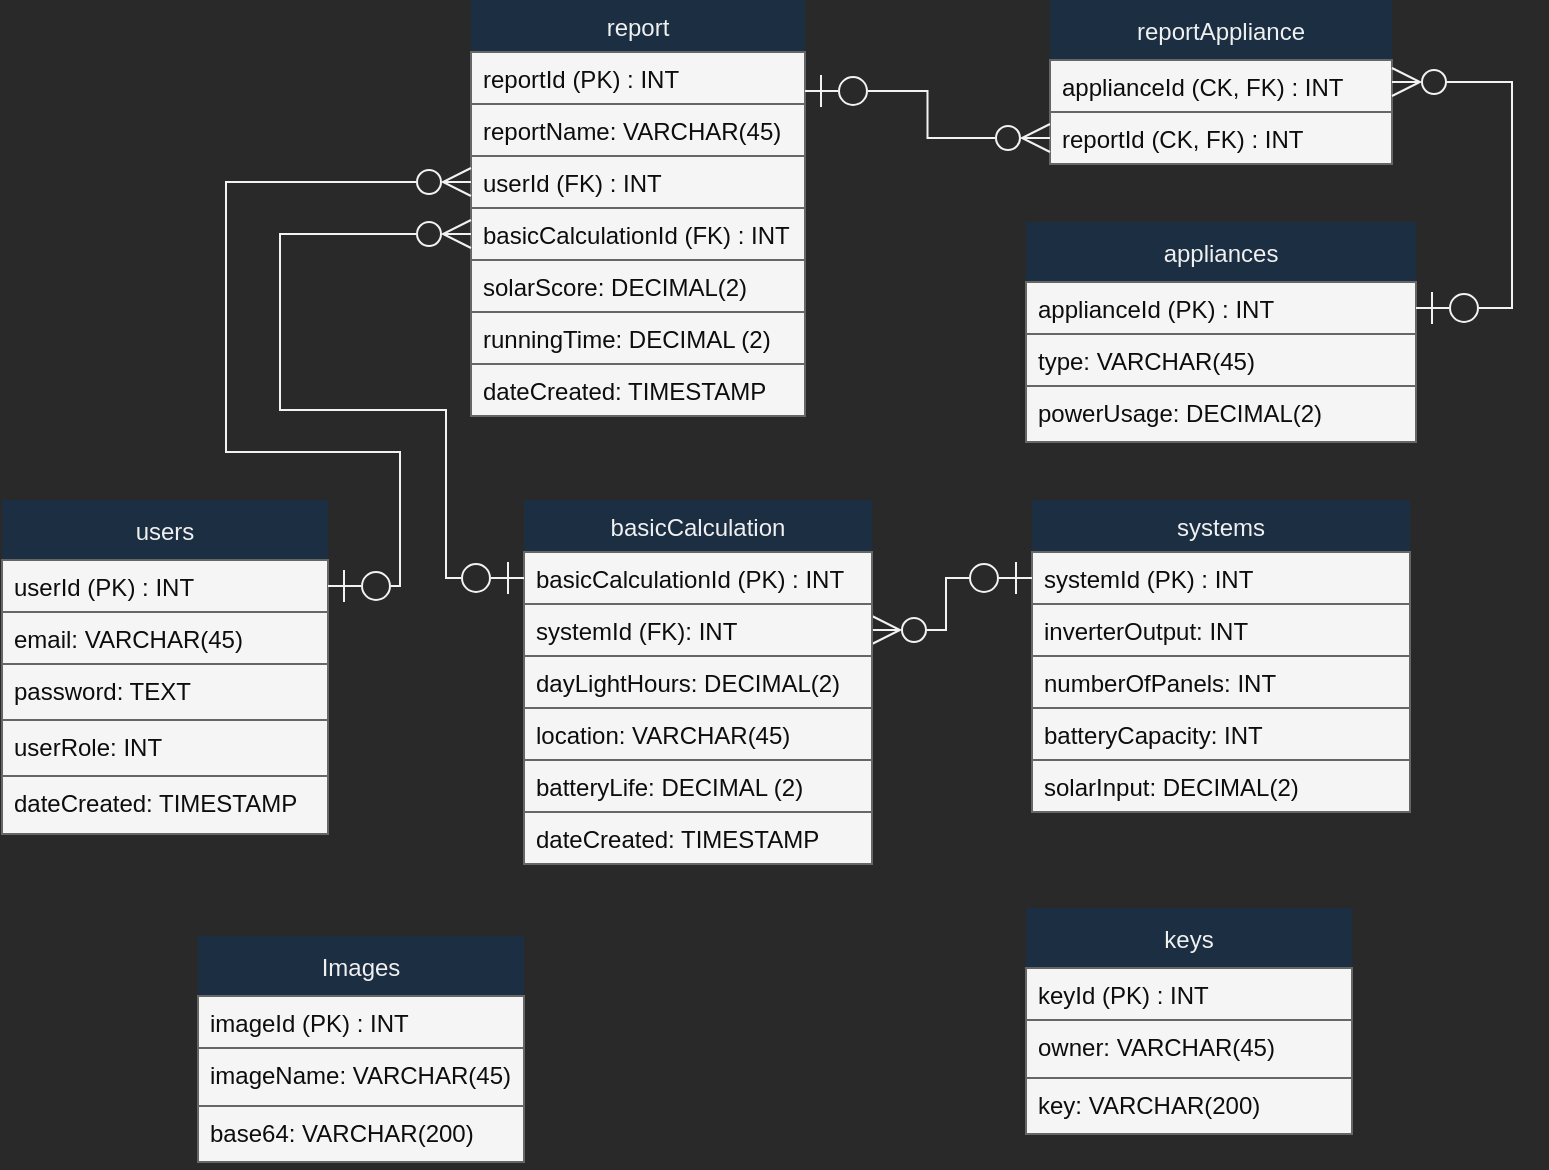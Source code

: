 <mxfile>
    <diagram id="t39LJJXt5e7Rwhi7-xqu" name="Page-1">
        <mxGraphModel dx="1097" dy="792" grid="0" gridSize="10" guides="1" tooltips="1" connect="1" arrows="1" fold="1" page="1" pageScale="1" pageWidth="850" pageHeight="1100" background="#292929" math="0" shadow="0">
            <root>
                <mxCell id="0"/>
                <mxCell id="1" parent="0"/>
                <object label="users" userRole="int" id="2">
                    <mxCell style="swimlane;fontStyle=0;childLayout=stackLayout;horizontal=1;startSize=30;fillColor=#1B2E42;horizontalStack=0;resizeParent=1;resizeParentMax=0;resizeLast=0;collapsible=1;marginBottom=0;gradientColor=none;strokeColor=none;rounded=0;fontColor=#F0F0F0;" parent="1" vertex="1">
                        <mxGeometry x="37" y="276" width="163" height="167" as="geometry">
                            <mxRectangle x="118" y="364" width="64" height="30" as="alternateBounds"/>
                        </mxGeometry>
                    </mxCell>
                </object>
                <mxCell id="3" value="userId (PK) : INT" style="text;strokeColor=#666666;fillColor=#f5f5f5;align=left;verticalAlign=top;spacingLeft=4;spacingRight=4;overflow=hidden;rotatable=0;points=[[0,0.5],[1,0.5]];portConstraint=eastwest;gradientColor=none;fontColor=#0d0d0d;rounded=0;" parent="2" vertex="1">
                    <mxGeometry y="30" width="163" height="26" as="geometry"/>
                </mxCell>
                <mxCell id="4" value="email: VARCHAR(45)" style="text;strokeColor=#666666;fillColor=#f5f5f5;align=left;verticalAlign=top;spacingLeft=4;spacingRight=4;overflow=hidden;rotatable=0;points=[[0,0.5],[1,0.5]];portConstraint=eastwest;gradientColor=none;fontColor=#0d0d0d;rounded=0;" parent="2" vertex="1">
                    <mxGeometry y="56" width="163" height="26" as="geometry"/>
                </mxCell>
                <mxCell id="5" value="password: TEXT" style="text;strokeColor=#666666;fillColor=#f5f5f5;align=left;verticalAlign=top;spacingLeft=4;spacingRight=4;overflow=hidden;rotatable=0;points=[[0,0.5],[1,0.5]];portConstraint=eastwest;gradientColor=none;fontColor=#0d0d0d;rounded=0;" parent="2" vertex="1">
                    <mxGeometry y="82" width="163" height="28" as="geometry"/>
                </mxCell>
                <mxCell id="69" value="userRole: INT" style="text;strokeColor=#666666;fillColor=#f5f5f5;align=left;verticalAlign=top;spacingLeft=4;spacingRight=4;overflow=hidden;rotatable=0;points=[[0,0.5],[1,0.5]];portConstraint=eastwest;gradientColor=none;fontColor=#0d0d0d;rounded=0;" vertex="1" parent="2">
                    <mxGeometry y="110" width="163" height="28" as="geometry"/>
                </mxCell>
                <mxCell id="6" value="dateCreated: TIMESTAMP" style="text;strokeColor=#666666;fillColor=#f5f5f5;align=left;verticalAlign=top;spacingLeft=4;spacingRight=4;overflow=hidden;rotatable=0;points=[[0,0.5],[1,0.5]];portConstraint=eastwest;gradientColor=none;fontColor=#0d0d0d;rounded=0;" parent="2" vertex="1">
                    <mxGeometry y="138" width="163" height="29" as="geometry"/>
                </mxCell>
                <mxCell id="7" value="systems" style="swimlane;fontStyle=0;childLayout=stackLayout;horizontal=1;startSize=26;fillColor=#1B2E42;horizontalStack=0;resizeParent=1;resizeParentMax=0;resizeLast=0;collapsible=1;marginBottom=0;gradientColor=none;strokeColor=none;rounded=0;fontColor=#F0F0F0;" parent="1" vertex="1">
                    <mxGeometry x="552" y="276" width="189" height="156" as="geometry"/>
                </mxCell>
                <mxCell id="8" value="systemId (PK) : INT" style="text;strokeColor=#666666;fillColor=#f5f5f5;align=left;verticalAlign=top;spacingLeft=4;spacingRight=4;overflow=hidden;rotatable=0;points=[[0,0.5],[1,0.5]];portConstraint=eastwest;gradientColor=none;fontColor=#0d0d0d;rounded=0;" parent="7" vertex="1">
                    <mxGeometry y="26" width="189" height="26" as="geometry"/>
                </mxCell>
                <mxCell id="10" value="inverterOutput: INT" style="text;strokeColor=#666666;fillColor=#f5f5f5;align=left;verticalAlign=top;spacingLeft=4;spacingRight=4;overflow=hidden;rotatable=0;points=[[0,0.5],[1,0.5]];portConstraint=eastwest;gradientColor=none;fontColor=#0d0d0d;rounded=0;" parent="7" vertex="1">
                    <mxGeometry y="52" width="189" height="26" as="geometry"/>
                </mxCell>
                <mxCell id="11" value="numberOfPanels: INT" style="text;strokeColor=#666666;fillColor=#f5f5f5;align=left;verticalAlign=top;spacingLeft=4;spacingRight=4;overflow=hidden;rotatable=0;points=[[0,0.5],[1,0.5]];portConstraint=eastwest;gradientColor=none;fontColor=#0d0d0d;rounded=0;" parent="7" vertex="1">
                    <mxGeometry y="78" width="189" height="26" as="geometry"/>
                </mxCell>
                <mxCell id="54" value="batteryCapacity: INT" style="text;strokeColor=#666666;fillColor=#f5f5f5;align=left;verticalAlign=top;spacingLeft=4;spacingRight=4;overflow=hidden;rotatable=0;points=[[0,0.5],[1,0.5]];portConstraint=eastwest;gradientColor=none;fontColor=#0d0d0d;rounded=0;" parent="7" vertex="1">
                    <mxGeometry y="104" width="189" height="26" as="geometry"/>
                </mxCell>
                <mxCell id="13" value="solarInput: DECIMAL(2)" style="text;strokeColor=#666666;fillColor=#f5f5f5;align=left;verticalAlign=top;spacingLeft=4;spacingRight=4;overflow=hidden;rotatable=0;points=[[0,0.5],[1,0.5]];portConstraint=eastwest;gradientColor=none;fontColor=#0d0d0d;rounded=0;" parent="7" vertex="1">
                    <mxGeometry y="130" width="189" height="26" as="geometry"/>
                </mxCell>
                <mxCell id="16" value="report" style="swimlane;fontStyle=0;childLayout=stackLayout;horizontal=1;startSize=26;fillColor=#1B2E42;horizontalStack=0;resizeParent=1;resizeParentMax=0;resizeLast=0;collapsible=1;marginBottom=0;gradientColor=none;strokeColor=none;rounded=0;fontColor=#F0F0F0;" parent="1" vertex="1">
                    <mxGeometry x="271.5" y="26" width="167" height="182" as="geometry"/>
                </mxCell>
                <mxCell id="17" value="reportId (PK) : INT" style="text;strokeColor=#666666;fillColor=#f5f5f5;align=left;verticalAlign=top;spacingLeft=4;spacingRight=4;overflow=hidden;rotatable=0;points=[[0,0.5],[1,0.5]];portConstraint=eastwest;gradientColor=none;fontColor=#0d0d0d;rounded=0;" parent="16" vertex="1">
                    <mxGeometry y="26" width="167" height="26" as="geometry"/>
                </mxCell>
                <mxCell id="24" value="reportName: VARCHAR(45)" style="text;strokeColor=#666666;fillColor=#f5f5f5;align=left;verticalAlign=top;spacingLeft=4;spacingRight=4;overflow=hidden;rotatable=0;points=[[0,0.5],[1,0.5]];portConstraint=eastwest;gradientColor=none;fontColor=#0d0d0d;rounded=0;" parent="16" vertex="1">
                    <mxGeometry y="52" width="167" height="26" as="geometry"/>
                </mxCell>
                <mxCell id="18" value="userId (FK) : INT" style="text;strokeColor=#666666;fillColor=#f5f5f5;align=left;verticalAlign=top;spacingLeft=4;spacingRight=4;overflow=hidden;rotatable=0;points=[[0,0.5],[1,0.5]];portConstraint=eastwest;gradientColor=none;fontColor=#0d0d0d;rounded=0;" parent="16" vertex="1">
                    <mxGeometry y="78" width="167" height="26" as="geometry"/>
                </mxCell>
                <mxCell id="19" value="basicCalculationId (FK) : INT" style="text;strokeColor=#666666;fillColor=#f5f5f5;align=left;verticalAlign=top;spacingLeft=4;spacingRight=4;overflow=hidden;rotatable=0;points=[[0,0.5],[1,0.5]];portConstraint=eastwest;gradientColor=none;fontColor=#0d0d0d;rounded=0;" parent="16" vertex="1">
                    <mxGeometry y="104" width="167" height="26" as="geometry"/>
                </mxCell>
                <mxCell id="20" value="solarScore: DECIMAL(2)" style="text;strokeColor=#666666;fillColor=#f5f5f5;align=left;verticalAlign=top;spacingLeft=4;spacingRight=4;overflow=hidden;rotatable=0;points=[[0,0.5],[1,0.5]];portConstraint=eastwest;gradientColor=none;fontColor=#0d0d0d;rounded=0;" parent="16" vertex="1">
                    <mxGeometry y="130" width="167" height="26" as="geometry"/>
                </mxCell>
                <mxCell id="71" value="runningTime: DECIMAL (2)" style="text;strokeColor=#666666;fillColor=#f5f5f5;align=left;verticalAlign=top;spacingLeft=4;spacingRight=4;overflow=hidden;rotatable=0;points=[[0,0.5],[1,0.5]];portConstraint=eastwest;gradientColor=none;fontColor=#0d0d0d;rounded=0;" vertex="1" parent="16">
                    <mxGeometry y="156" width="167" height="26" as="geometry"/>
                </mxCell>
                <mxCell id="28" value="1" style="endArrow=ERzeroToMany;html=1;endSize=12;startArrow=ERzeroToOne;startSize=14;startFill=0;edgeStyle=orthogonalEdgeStyle;align=left;verticalAlign=bottom;entryX=0;entryY=0.5;entryDx=0;entryDy=0;fillColor=#f5f5f5;gradientColor=#b3b3b3;strokeColor=#f2f2f2;fontColor=#f5f4f4;labelBackgroundColor=none;rounded=0;endFill=0;metaEdit=0;exitX=1;exitY=0.5;exitDx=0;exitDy=0;" parent="1" source="3" target="18" edge="1">
                    <mxGeometry x="-1" y="-19" relative="1" as="geometry">
                        <mxPoint x="248" y="380" as="sourcePoint"/>
                        <mxPoint x="408" y="380" as="targetPoint"/>
                        <mxPoint x="-17" y="-11" as="offset"/>
                        <Array as="points">
                            <mxPoint x="236" y="319"/>
                            <mxPoint x="236" y="252"/>
                            <mxPoint x="149" y="252"/>
                            <mxPoint x="149" y="117"/>
                        </Array>
                    </mxGeometry>
                </mxCell>
                <mxCell id="30" value="1" style="endArrow=ERzeroToMany;html=1;endSize=12;startArrow=ERzeroToOne;startSize=14;startFill=0;edgeStyle=orthogonalEdgeStyle;align=left;verticalAlign=bottom;fillColor=#f5f5f5;gradientColor=#b3b3b3;strokeColor=#f2f2f2;fontColor=#f5f4f4;labelBackgroundColor=none;rounded=0;endFill=0;metaEdit=0;entryX=1;entryY=0.5;entryDx=0;entryDy=0;exitX=0;exitY=0.25;exitDx=0;exitDy=0;" parent="1" source="7" target="52" edge="1">
                    <mxGeometry x="-1" y="30" relative="1" as="geometry">
                        <mxPoint x="268" y="417.0" as="sourcePoint"/>
                        <mxPoint x="378" y="265" as="targetPoint"/>
                        <mxPoint x="6" y="-1" as="offset"/>
                        <Array as="points">
                            <mxPoint x="509" y="315"/>
                            <mxPoint x="509" y="341"/>
                        </Array>
                    </mxGeometry>
                </mxCell>
                <object label="appliances" userRole="int" id="31">
                    <mxCell style="swimlane;fontStyle=0;childLayout=stackLayout;horizontal=1;startSize=30;fillColor=#1B2E42;horizontalStack=0;resizeParent=1;resizeParentMax=0;resizeLast=0;collapsible=1;marginBottom=0;gradientColor=none;strokeColor=none;rounded=0;fontColor=#F0F0F0;" parent="1" vertex="1">
                        <mxGeometry x="549" y="137" width="195" height="110" as="geometry">
                            <mxRectangle x="118" y="364" width="64" height="30" as="alternateBounds"/>
                        </mxGeometry>
                    </mxCell>
                </object>
                <mxCell id="32" value="applianceId (PK) : INT" style="text;strokeColor=#666666;fillColor=#f5f5f5;align=left;verticalAlign=top;spacingLeft=4;spacingRight=4;overflow=hidden;rotatable=0;points=[[0,0.5],[1,0.5]];portConstraint=eastwest;gradientColor=none;fontColor=#0d0d0d;rounded=0;" parent="31" vertex="1">
                    <mxGeometry y="30" width="195" height="26" as="geometry"/>
                </mxCell>
                <mxCell id="33" value="type: VARCHAR(45)" style="text;strokeColor=#666666;fillColor=#f5f5f5;align=left;verticalAlign=top;spacingLeft=4;spacingRight=4;overflow=hidden;rotatable=0;points=[[0,0.5],[1,0.5]];portConstraint=eastwest;gradientColor=none;fontColor=#0d0d0d;rounded=0;" parent="31" vertex="1">
                    <mxGeometry y="56" width="195" height="26" as="geometry"/>
                </mxCell>
                <mxCell id="34" value="powerUsage: DECIMAL(2)" style="text;strokeColor=#666666;fillColor=#f5f5f5;align=left;verticalAlign=top;spacingLeft=4;spacingRight=4;overflow=hidden;rotatable=0;points=[[0,0.5],[1,0.5]];portConstraint=eastwest;gradientColor=none;fontColor=#0d0d0d;rounded=0;" parent="31" vertex="1">
                    <mxGeometry y="82" width="195" height="28" as="geometry"/>
                </mxCell>
                <object label="reportAppliance" userRole="int" id="36">
                    <mxCell style="swimlane;fontStyle=0;childLayout=stackLayout;horizontal=1;startSize=30;fillColor=#1B2E42;horizontalStack=0;resizeParent=1;resizeParentMax=0;resizeLast=0;collapsible=1;marginBottom=0;gradientColor=none;strokeColor=none;rounded=0;fontColor=#F0F0F0;" parent="1" vertex="1">
                        <mxGeometry x="561" y="26" width="171" height="82" as="geometry">
                            <mxRectangle x="118" y="364" width="64" height="30" as="alternateBounds"/>
                        </mxGeometry>
                    </mxCell>
                </object>
                <mxCell id="37" value="applianceId (CK, FK) : INT" style="text;strokeColor=#666666;fillColor=#f5f5f5;align=left;verticalAlign=top;spacingLeft=4;spacingRight=4;overflow=hidden;rotatable=0;points=[[0,0.5],[1,0.5]];portConstraint=eastwest;gradientColor=none;fontColor=#0d0d0d;rounded=0;" parent="36" vertex="1">
                    <mxGeometry y="30" width="171" height="26" as="geometry"/>
                </mxCell>
                <mxCell id="38" value="reportId (CK, FK) : INT" style="text;strokeColor=#666666;fillColor=#f5f5f5;align=left;verticalAlign=top;spacingLeft=4;spacingRight=4;overflow=hidden;rotatable=0;points=[[0,0.5],[1,0.5]];portConstraint=eastwest;gradientColor=none;fontColor=#0d0d0d;rounded=0;" parent="36" vertex="1">
                    <mxGeometry y="56" width="171" height="26" as="geometry"/>
                </mxCell>
                <mxCell id="40" value="" style="endArrow=ERzeroToMany;html=1;endSize=12;startArrow=ERzeroToOne;startSize=14;startFill=0;edgeStyle=orthogonalEdgeStyle;align=left;verticalAlign=bottom;fillColor=#f5f5f5;gradientColor=#b3b3b3;strokeColor=#f2f2f2;fontColor=#f5f4f4;labelBackgroundColor=none;rounded=0;endFill=0;metaEdit=0;entryX=0;entryY=0.5;entryDx=0;entryDy=0;exitX=1;exitY=0.25;exitDx=0;exitDy=0;" parent="1" source="16" target="38" edge="1">
                    <mxGeometry x="-1" y="30" relative="1" as="geometry">
                        <mxPoint x="605" y="243" as="sourcePoint"/>
                        <mxPoint x="631" y="170.999" as="targetPoint"/>
                        <mxPoint x="6" y="-1" as="offset"/>
                    </mxGeometry>
                </mxCell>
                <mxCell id="41" value="" style="endArrow=ERzeroToMany;html=1;endSize=12;startArrow=ERzeroToOne;startSize=14;startFill=0;edgeStyle=orthogonalEdgeStyle;align=left;verticalAlign=bottom;fillColor=#f5f5f5;gradientColor=#b3b3b3;strokeColor=#f2f2f2;fontColor=#f5f4f4;labelBackgroundColor=none;rounded=0;endFill=0;metaEdit=0;entryX=1;entryY=0.5;entryDx=0;entryDy=0;exitX=1;exitY=0.5;exitDx=0;exitDy=0;" parent="1" source="32" target="36" edge="1">
                    <mxGeometry x="-1" y="30" relative="1" as="geometry">
                        <mxPoint x="788" y="207" as="sourcePoint"/>
                        <mxPoint x="866" y="166.999" as="targetPoint"/>
                        <mxPoint x="6" y="-1" as="offset"/>
                        <Array as="points">
                            <mxPoint x="792" y="180"/>
                            <mxPoint x="792" y="67"/>
                        </Array>
                    </mxGeometry>
                </mxCell>
                <mxCell id="42" value="basicCalculation" style="swimlane;fontStyle=0;childLayout=stackLayout;horizontal=1;startSize=26;fillColor=#1B2E42;horizontalStack=0;resizeParent=1;resizeParentMax=0;resizeLast=0;collapsible=1;marginBottom=0;gradientColor=none;strokeColor=none;rounded=0;fontColor=#F0F0F0;" parent="1" vertex="1">
                    <mxGeometry x="298" y="276" width="174" height="182" as="geometry"/>
                </mxCell>
                <mxCell id="43" value="basicCalculationId (PK) : INT" style="text;strokeColor=#666666;fillColor=#f5f5f5;align=left;verticalAlign=top;spacingLeft=4;spacingRight=4;overflow=hidden;rotatable=0;points=[[0,0.5],[1,0.5]];portConstraint=eastwest;gradientColor=none;fontColor=#0d0d0d;rounded=0;" parent="42" vertex="1">
                    <mxGeometry y="26" width="174" height="26" as="geometry"/>
                </mxCell>
                <mxCell id="52" value="systemId (FK): INT" style="text;strokeColor=#666666;fillColor=#f5f5f5;align=left;verticalAlign=top;spacingLeft=4;spacingRight=4;overflow=hidden;rotatable=0;points=[[0,0.5],[1,0.5]];portConstraint=eastwest;gradientColor=none;fontColor=#0d0d0d;rounded=0;" parent="42" vertex="1">
                    <mxGeometry y="52" width="174" height="26" as="geometry"/>
                </mxCell>
                <mxCell id="44" value="dayLightHours: DECIMAL(2)" style="text;strokeColor=#666666;fillColor=#f5f5f5;align=left;verticalAlign=top;spacingLeft=4;spacingRight=4;overflow=hidden;rotatable=0;points=[[0,0.5],[1,0.5]];portConstraint=eastwest;gradientColor=none;fontColor=#0d0d0d;rounded=0;" parent="42" vertex="1">
                    <mxGeometry y="78" width="174" height="26" as="geometry"/>
                </mxCell>
                <mxCell id="47" value="location: VARCHAR(45)" style="text;strokeColor=#666666;fillColor=#f5f5f5;align=left;verticalAlign=top;spacingLeft=4;spacingRight=4;overflow=hidden;rotatable=0;points=[[0,0.5],[1,0.5]];portConstraint=eastwest;gradientColor=none;fontColor=#0d0d0d;rounded=0;" parent="42" vertex="1">
                    <mxGeometry y="104" width="174" height="26" as="geometry"/>
                </mxCell>
                <mxCell id="50" value="batteryLife: DECIMAL (2)" style="text;strokeColor=#666666;fillColor=#f5f5f5;align=left;verticalAlign=top;spacingLeft=4;spacingRight=4;overflow=hidden;rotatable=0;points=[[0,0.5],[1,0.5]];portConstraint=eastwest;gradientColor=none;fontColor=#0d0d0d;rounded=0;" parent="42" vertex="1">
                    <mxGeometry y="130" width="174" height="26" as="geometry"/>
                </mxCell>
                <mxCell id="76" value="dateCreated: TIMESTAMP" style="text;strokeColor=#666666;fillColor=#f5f5f5;align=left;verticalAlign=top;spacingLeft=4;spacingRight=4;overflow=hidden;rotatable=0;points=[[0,0.5],[1,0.5]];portConstraint=eastwest;gradientColor=none;fontColor=#0d0d0d;rounded=0;" vertex="1" parent="42">
                    <mxGeometry y="156" width="174" height="26" as="geometry"/>
                </mxCell>
                <mxCell id="53" value="1" style="endArrow=ERzeroToMany;html=1;endSize=12;startArrow=ERzeroToOne;startSize=14;startFill=0;edgeStyle=orthogonalEdgeStyle;align=left;verticalAlign=bottom;fillColor=#f5f5f5;gradientColor=#b3b3b3;strokeColor=#f2f2f2;fontColor=#f5f4f4;labelBackgroundColor=none;rounded=0;endFill=0;metaEdit=0;entryX=0;entryY=0.5;entryDx=0;entryDy=0;exitX=0;exitY=0.5;exitDx=0;exitDy=0;" parent="1" source="43" target="19" edge="1">
                    <mxGeometry x="-1" y="30" relative="1" as="geometry">
                        <mxPoint x="380" y="372" as="sourcePoint"/>
                        <mxPoint x="260" y="486" as="targetPoint"/>
                        <mxPoint x="6" y="-1" as="offset"/>
                        <Array as="points">
                            <mxPoint x="259" y="315"/>
                            <mxPoint x="259" y="231"/>
                            <mxPoint x="176" y="231"/>
                            <mxPoint x="176" y="143"/>
                        </Array>
                    </mxGeometry>
                </mxCell>
                <object label="Images" userRole="int" id="55">
                    <mxCell style="swimlane;fontStyle=0;childLayout=stackLayout;horizontal=1;startSize=30;fillColor=#1B2E42;horizontalStack=0;resizeParent=1;resizeParentMax=0;resizeLast=0;collapsible=1;marginBottom=0;gradientColor=none;strokeColor=none;rounded=0;fontColor=#F0F0F0;" parent="1" vertex="1">
                        <mxGeometry x="135" y="494" width="163" height="113" as="geometry">
                            <mxRectangle x="118" y="364" width="64" height="30" as="alternateBounds"/>
                        </mxGeometry>
                    </mxCell>
                </object>
                <mxCell id="56" value="imageId (PK) : INT" style="text;strokeColor=#666666;fillColor=#f5f5f5;align=left;verticalAlign=top;spacingLeft=4;spacingRight=4;overflow=hidden;rotatable=0;points=[[0,0.5],[1,0.5]];portConstraint=eastwest;gradientColor=none;fontColor=#0d0d0d;rounded=0;" parent="55" vertex="1">
                    <mxGeometry y="30" width="163" height="26" as="geometry"/>
                </mxCell>
                <mxCell id="57" value="imageName: VARCHAR(45)" style="text;strokeColor=#666666;fillColor=#f5f5f5;align=left;verticalAlign=top;spacingLeft=4;spacingRight=4;overflow=hidden;rotatable=0;points=[[0,0.5],[1,0.5]];portConstraint=eastwest;gradientColor=none;fontColor=#0d0d0d;rounded=0;" parent="55" vertex="1">
                    <mxGeometry y="56" width="163" height="29" as="geometry"/>
                </mxCell>
                <mxCell id="58" value="base64: VARCHAR(200)" style="text;strokeColor=#666666;fillColor=#f5f5f5;align=left;verticalAlign=top;spacingLeft=4;spacingRight=4;overflow=hidden;rotatable=0;points=[[0,0.5],[1,0.5]];portConstraint=eastwest;gradientColor=none;fontColor=#0d0d0d;rounded=0;" parent="55" vertex="1">
                    <mxGeometry y="85" width="163" height="28" as="geometry"/>
                </mxCell>
                <object label="keys" userRole="int" id="59">
                    <mxCell style="swimlane;fontStyle=0;childLayout=stackLayout;horizontal=1;startSize=30;fillColor=#1B2E42;horizontalStack=0;resizeParent=1;resizeParentMax=0;resizeLast=0;collapsible=1;marginBottom=0;gradientColor=none;strokeColor=none;rounded=0;fontColor=#F0F0F0;" vertex="1" parent="1">
                        <mxGeometry x="549" y="480" width="163" height="113" as="geometry">
                            <mxRectangle x="118" y="364" width="64" height="30" as="alternateBounds"/>
                        </mxGeometry>
                    </mxCell>
                </object>
                <mxCell id="60" value="keyId (PK) : INT" style="text;strokeColor=#666666;fillColor=#f5f5f5;align=left;verticalAlign=top;spacingLeft=4;spacingRight=4;overflow=hidden;rotatable=0;points=[[0,0.5],[1,0.5]];portConstraint=eastwest;gradientColor=none;fontColor=#0d0d0d;rounded=0;" vertex="1" parent="59">
                    <mxGeometry y="30" width="163" height="26" as="geometry"/>
                </mxCell>
                <mxCell id="61" value="owner: VARCHAR(45)" style="text;strokeColor=#666666;fillColor=#f5f5f5;align=left;verticalAlign=top;spacingLeft=4;spacingRight=4;overflow=hidden;rotatable=0;points=[[0,0.5],[1,0.5]];portConstraint=eastwest;gradientColor=none;fontColor=#0d0d0d;rounded=0;" vertex="1" parent="59">
                    <mxGeometry y="56" width="163" height="29" as="geometry"/>
                </mxCell>
                <mxCell id="62" value="key: VARCHAR(200)" style="text;strokeColor=#666666;fillColor=#f5f5f5;align=left;verticalAlign=top;spacingLeft=4;spacingRight=4;overflow=hidden;rotatable=0;points=[[0,0.5],[1,0.5]];portConstraint=eastwest;gradientColor=none;fontColor=#0d0d0d;rounded=0;" vertex="1" parent="59">
                    <mxGeometry y="85" width="163" height="28" as="geometry"/>
                </mxCell>
                <mxCell id="67" value="dateCreated: TIMESTAMP" style="text;strokeColor=#666666;fillColor=#f5f5f5;align=left;verticalAlign=top;spacingLeft=4;spacingRight=4;overflow=hidden;rotatable=0;points=[[0,0.5],[1,0.5]];portConstraint=eastwest;gradientColor=none;fontColor=#0d0d0d;rounded=0;" vertex="1" parent="1">
                    <mxGeometry x="271.5" y="208" width="167" height="26" as="geometry"/>
                </mxCell>
            </root>
        </mxGraphModel>
    </diagram>
</mxfile>